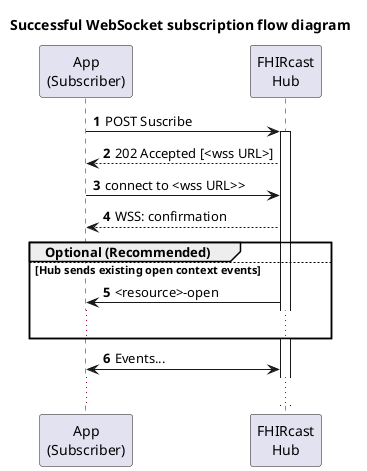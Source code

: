 @startuml

title Successful WebSocket subscription flow diagram

participant "App\n(Subscriber)" as Subscriber
participant "FHIRcast\nHub" as Hub

' group Successful Workflow
' else Reject Subscribe Request
' end

autonumber

Subscriber -> Hub++: POST Suscribe
Subscriber <-- Hub: 202 Accepted [<wss URL>]
Subscriber -> Hub: connect to <wss URL>>
Subscriber <-- Hub: WSS: confirmation

group Optional (Recommended)
else Hub sends existing open context events
Subscriber <- Hub: <resource>-open
...
end

Subscriber <-> Hub: Events...
...

' note right of Hub
'     App Subscribes to Hub. 
'     Hub creates a WebSocket
'     and sends confirmation to 
'     subscription once app connects.
' end note

' Hub --> Subscriber--: WSS: denial

@enduml

